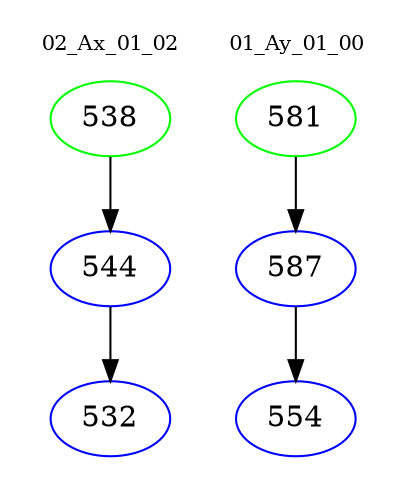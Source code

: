 digraph{
subgraph cluster_0 {
color = white
label = "02_Ax_01_02";
fontsize=10;
T0_538 [label="538", color="green"]
T0_538 -> T0_544 [color="black"]
T0_544 [label="544", color="blue"]
T0_544 -> T0_532 [color="black"]
T0_532 [label="532", color="blue"]
}
subgraph cluster_1 {
color = white
label = "01_Ay_01_00";
fontsize=10;
T1_581 [label="581", color="green"]
T1_581 -> T1_587 [color="black"]
T1_587 [label="587", color="blue"]
T1_587 -> T1_554 [color="black"]
T1_554 [label="554", color="blue"]
}
}
